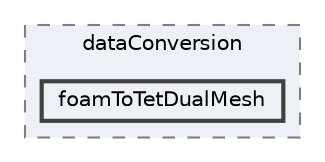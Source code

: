 digraph "applications/utilities/postProcessing/dataConversion/foamToTetDualMesh"
{
 // LATEX_PDF_SIZE
  bgcolor="transparent";
  edge [fontname=Helvetica,fontsize=10,labelfontname=Helvetica,labelfontsize=10];
  node [fontname=Helvetica,fontsize=10,shape=box,height=0.2,width=0.4];
  compound=true
  subgraph clusterdir_287a8ee951d3c46055211652d30251ed {
    graph [ bgcolor="#edf0f7", pencolor="grey50", label="dataConversion", fontname=Helvetica,fontsize=10 style="filled,dashed", URL="dir_287a8ee951d3c46055211652d30251ed.html",tooltip=""]
  dir_b20f4e7e983e511c716513c337bb3841 [label="foamToTetDualMesh", fillcolor="#edf0f7", color="grey25", style="filled,bold", URL="dir_b20f4e7e983e511c716513c337bb3841.html",tooltip=""];
  }
}
